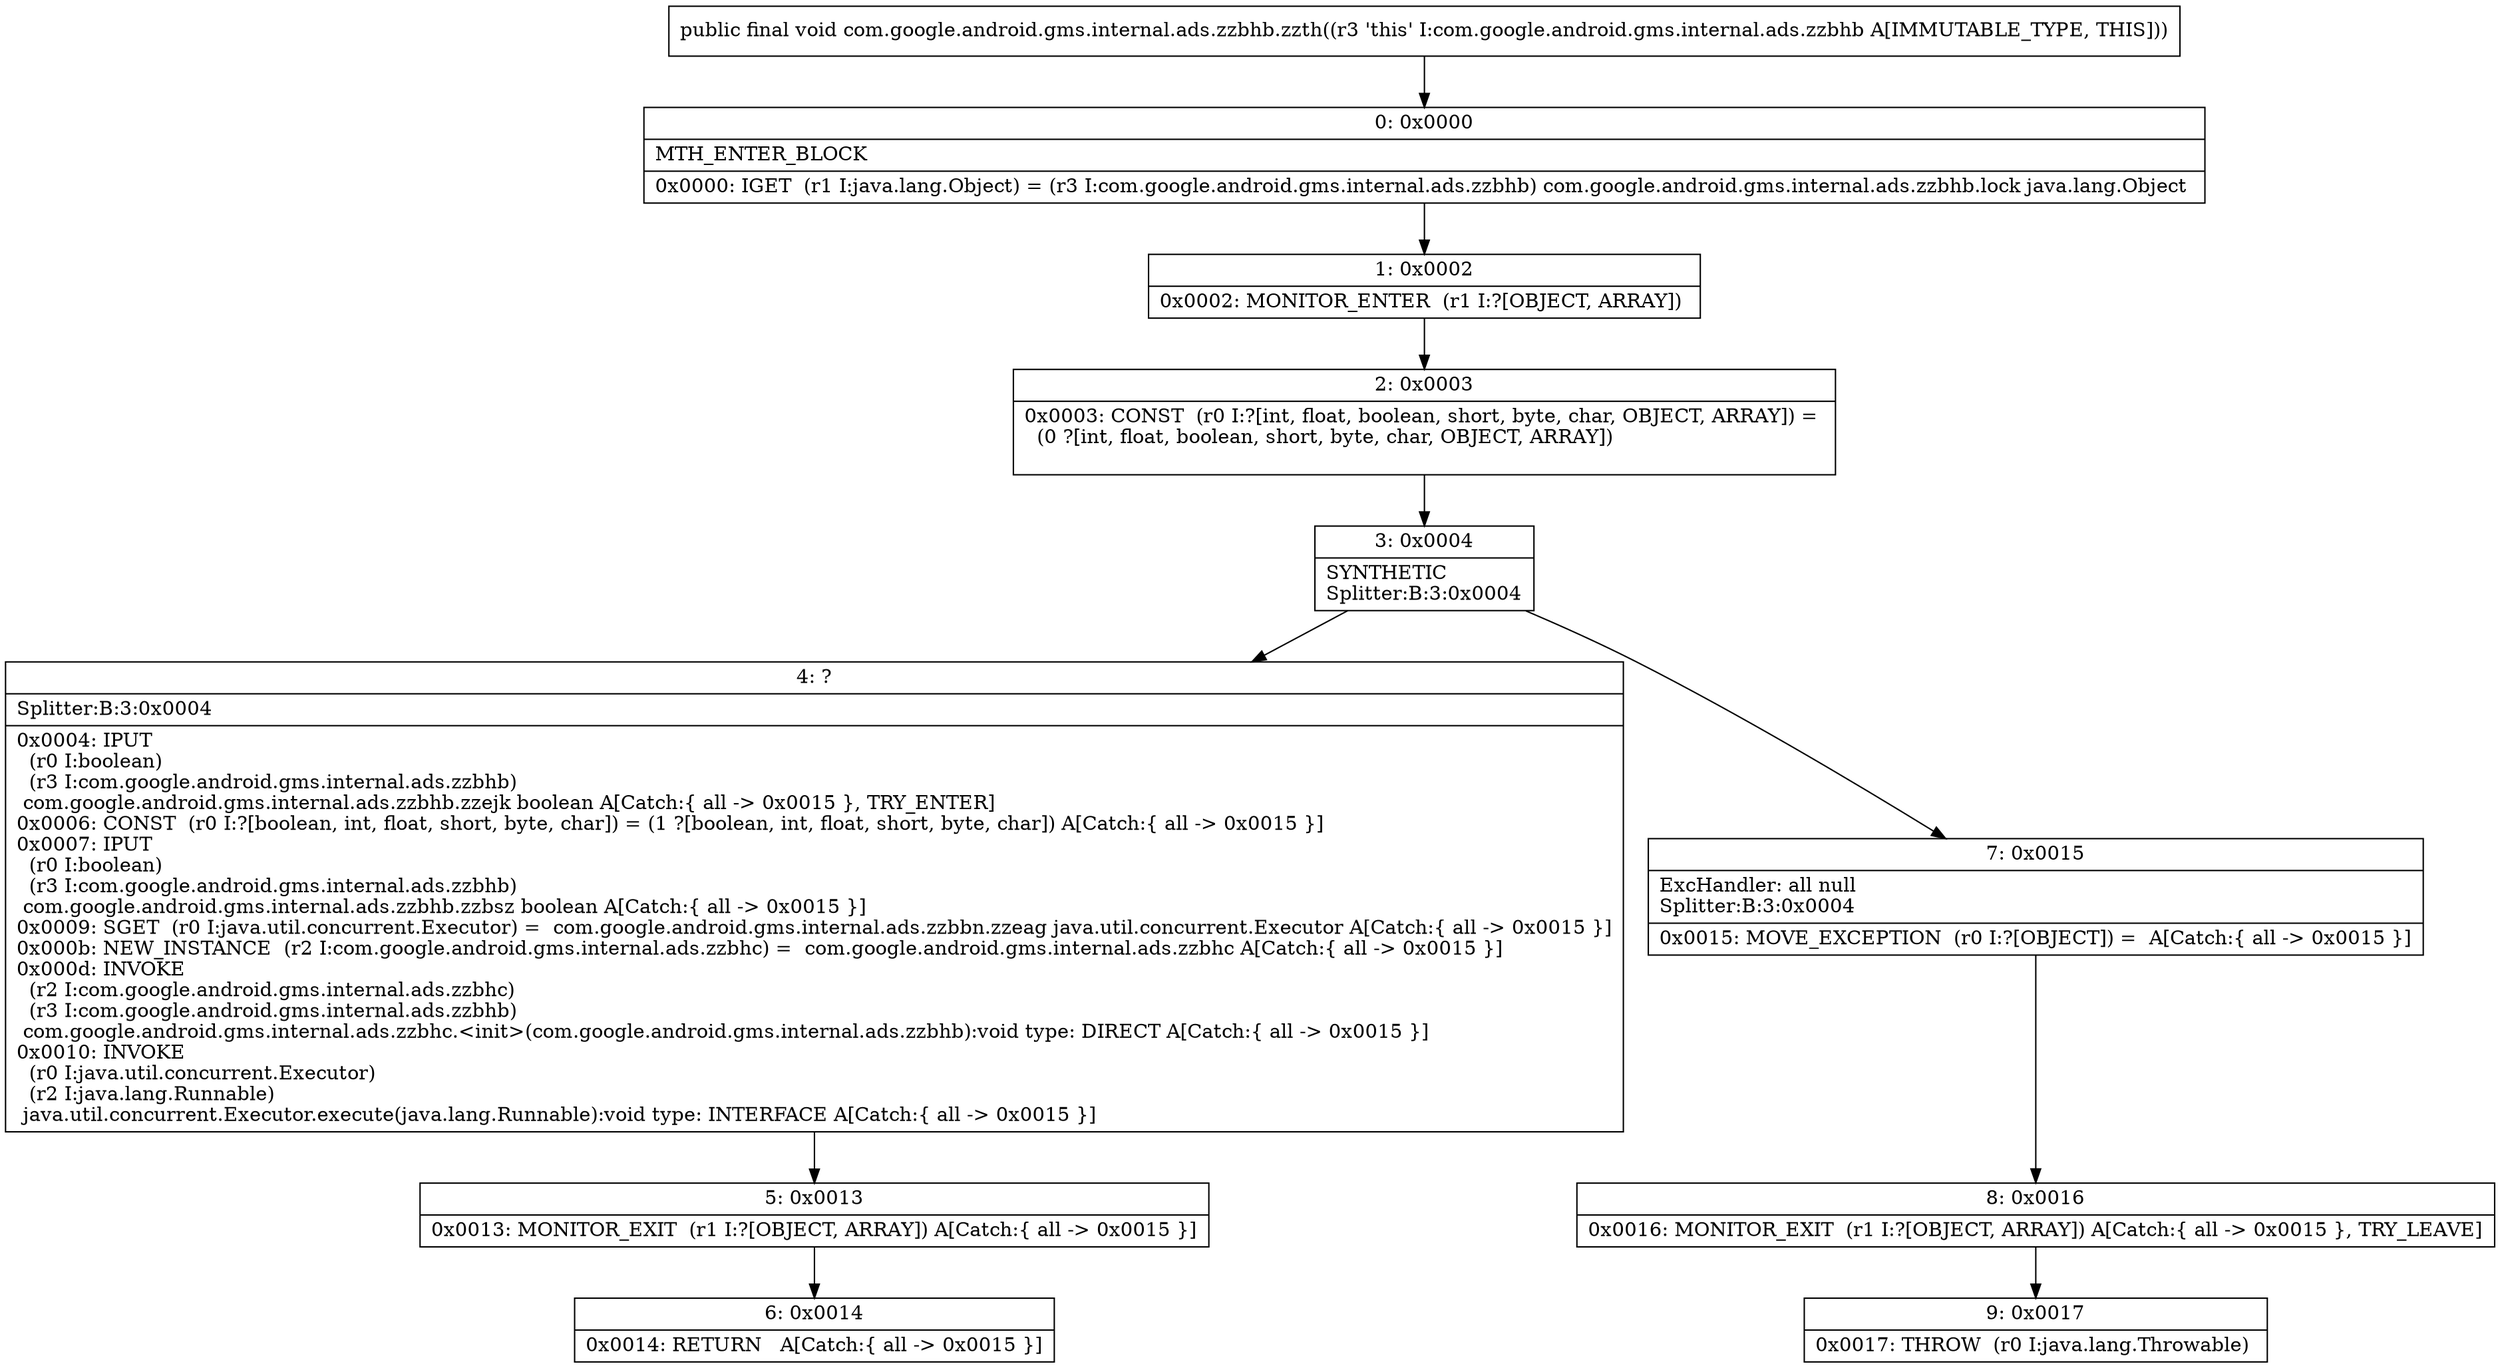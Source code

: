 digraph "CFG forcom.google.android.gms.internal.ads.zzbhb.zzth()V" {
Node_0 [shape=record,label="{0\:\ 0x0000|MTH_ENTER_BLOCK\l|0x0000: IGET  (r1 I:java.lang.Object) = (r3 I:com.google.android.gms.internal.ads.zzbhb) com.google.android.gms.internal.ads.zzbhb.lock java.lang.Object \l}"];
Node_1 [shape=record,label="{1\:\ 0x0002|0x0002: MONITOR_ENTER  (r1 I:?[OBJECT, ARRAY]) \l}"];
Node_2 [shape=record,label="{2\:\ 0x0003|0x0003: CONST  (r0 I:?[int, float, boolean, short, byte, char, OBJECT, ARRAY]) = \l  (0 ?[int, float, boolean, short, byte, char, OBJECT, ARRAY])\l \l}"];
Node_3 [shape=record,label="{3\:\ 0x0004|SYNTHETIC\lSplitter:B:3:0x0004\l}"];
Node_4 [shape=record,label="{4\:\ ?|Splitter:B:3:0x0004\l|0x0004: IPUT  \l  (r0 I:boolean)\l  (r3 I:com.google.android.gms.internal.ads.zzbhb)\l com.google.android.gms.internal.ads.zzbhb.zzejk boolean A[Catch:\{ all \-\> 0x0015 \}, TRY_ENTER]\l0x0006: CONST  (r0 I:?[boolean, int, float, short, byte, char]) = (1 ?[boolean, int, float, short, byte, char]) A[Catch:\{ all \-\> 0x0015 \}]\l0x0007: IPUT  \l  (r0 I:boolean)\l  (r3 I:com.google.android.gms.internal.ads.zzbhb)\l com.google.android.gms.internal.ads.zzbhb.zzbsz boolean A[Catch:\{ all \-\> 0x0015 \}]\l0x0009: SGET  (r0 I:java.util.concurrent.Executor) =  com.google.android.gms.internal.ads.zzbbn.zzeag java.util.concurrent.Executor A[Catch:\{ all \-\> 0x0015 \}]\l0x000b: NEW_INSTANCE  (r2 I:com.google.android.gms.internal.ads.zzbhc) =  com.google.android.gms.internal.ads.zzbhc A[Catch:\{ all \-\> 0x0015 \}]\l0x000d: INVOKE  \l  (r2 I:com.google.android.gms.internal.ads.zzbhc)\l  (r3 I:com.google.android.gms.internal.ads.zzbhb)\l com.google.android.gms.internal.ads.zzbhc.\<init\>(com.google.android.gms.internal.ads.zzbhb):void type: DIRECT A[Catch:\{ all \-\> 0x0015 \}]\l0x0010: INVOKE  \l  (r0 I:java.util.concurrent.Executor)\l  (r2 I:java.lang.Runnable)\l java.util.concurrent.Executor.execute(java.lang.Runnable):void type: INTERFACE A[Catch:\{ all \-\> 0x0015 \}]\l}"];
Node_5 [shape=record,label="{5\:\ 0x0013|0x0013: MONITOR_EXIT  (r1 I:?[OBJECT, ARRAY]) A[Catch:\{ all \-\> 0x0015 \}]\l}"];
Node_6 [shape=record,label="{6\:\ 0x0014|0x0014: RETURN   A[Catch:\{ all \-\> 0x0015 \}]\l}"];
Node_7 [shape=record,label="{7\:\ 0x0015|ExcHandler: all null\lSplitter:B:3:0x0004\l|0x0015: MOVE_EXCEPTION  (r0 I:?[OBJECT]) =  A[Catch:\{ all \-\> 0x0015 \}]\l}"];
Node_8 [shape=record,label="{8\:\ 0x0016|0x0016: MONITOR_EXIT  (r1 I:?[OBJECT, ARRAY]) A[Catch:\{ all \-\> 0x0015 \}, TRY_LEAVE]\l}"];
Node_9 [shape=record,label="{9\:\ 0x0017|0x0017: THROW  (r0 I:java.lang.Throwable) \l}"];
MethodNode[shape=record,label="{public final void com.google.android.gms.internal.ads.zzbhb.zzth((r3 'this' I:com.google.android.gms.internal.ads.zzbhb A[IMMUTABLE_TYPE, THIS])) }"];
MethodNode -> Node_0;
Node_0 -> Node_1;
Node_1 -> Node_2;
Node_2 -> Node_3;
Node_3 -> Node_4;
Node_3 -> Node_7;
Node_4 -> Node_5;
Node_5 -> Node_6;
Node_7 -> Node_8;
Node_8 -> Node_9;
}

